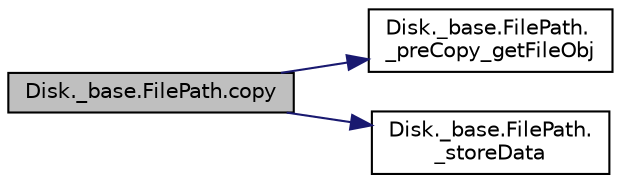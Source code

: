 digraph "Disk._base.FilePath.copy"
{
 // INTERACTIVE_SVG=YES
  bgcolor="transparent";
  edge [fontname="Helvetica",fontsize="10",labelfontname="Helvetica",labelfontsize="10"];
  node [fontname="Helvetica",fontsize="10",shape=record];
  rankdir="LR";
  Node1 [label="Disk._base.FilePath.copy",height=0.2,width=0.4,color="black", fillcolor="grey75", style="filled" fontcolor="black"];
  Node1 -> Node2 [color="midnightblue",fontsize="10",style="solid",fontname="Helvetica"];
  Node2 [label="Disk._base.FilePath.\l_preCopy_getFileObj",height=0.2,width=0.4,color="black",URL="$class_disk_1_1__base_1_1_file_path.html#abb49e5731ed1356e77236c00a49c2e3a"];
  Node1 -> Node3 [color="midnightblue",fontsize="10",style="solid",fontname="Helvetica"];
  Node3 [label="Disk._base.FilePath.\l_storeData",height=0.2,width=0.4,color="black",URL="$class_disk_1_1__base_1_1_file_path.html#ab1a670ae97df6f4053dcbb82d4ced7d1"];
}
